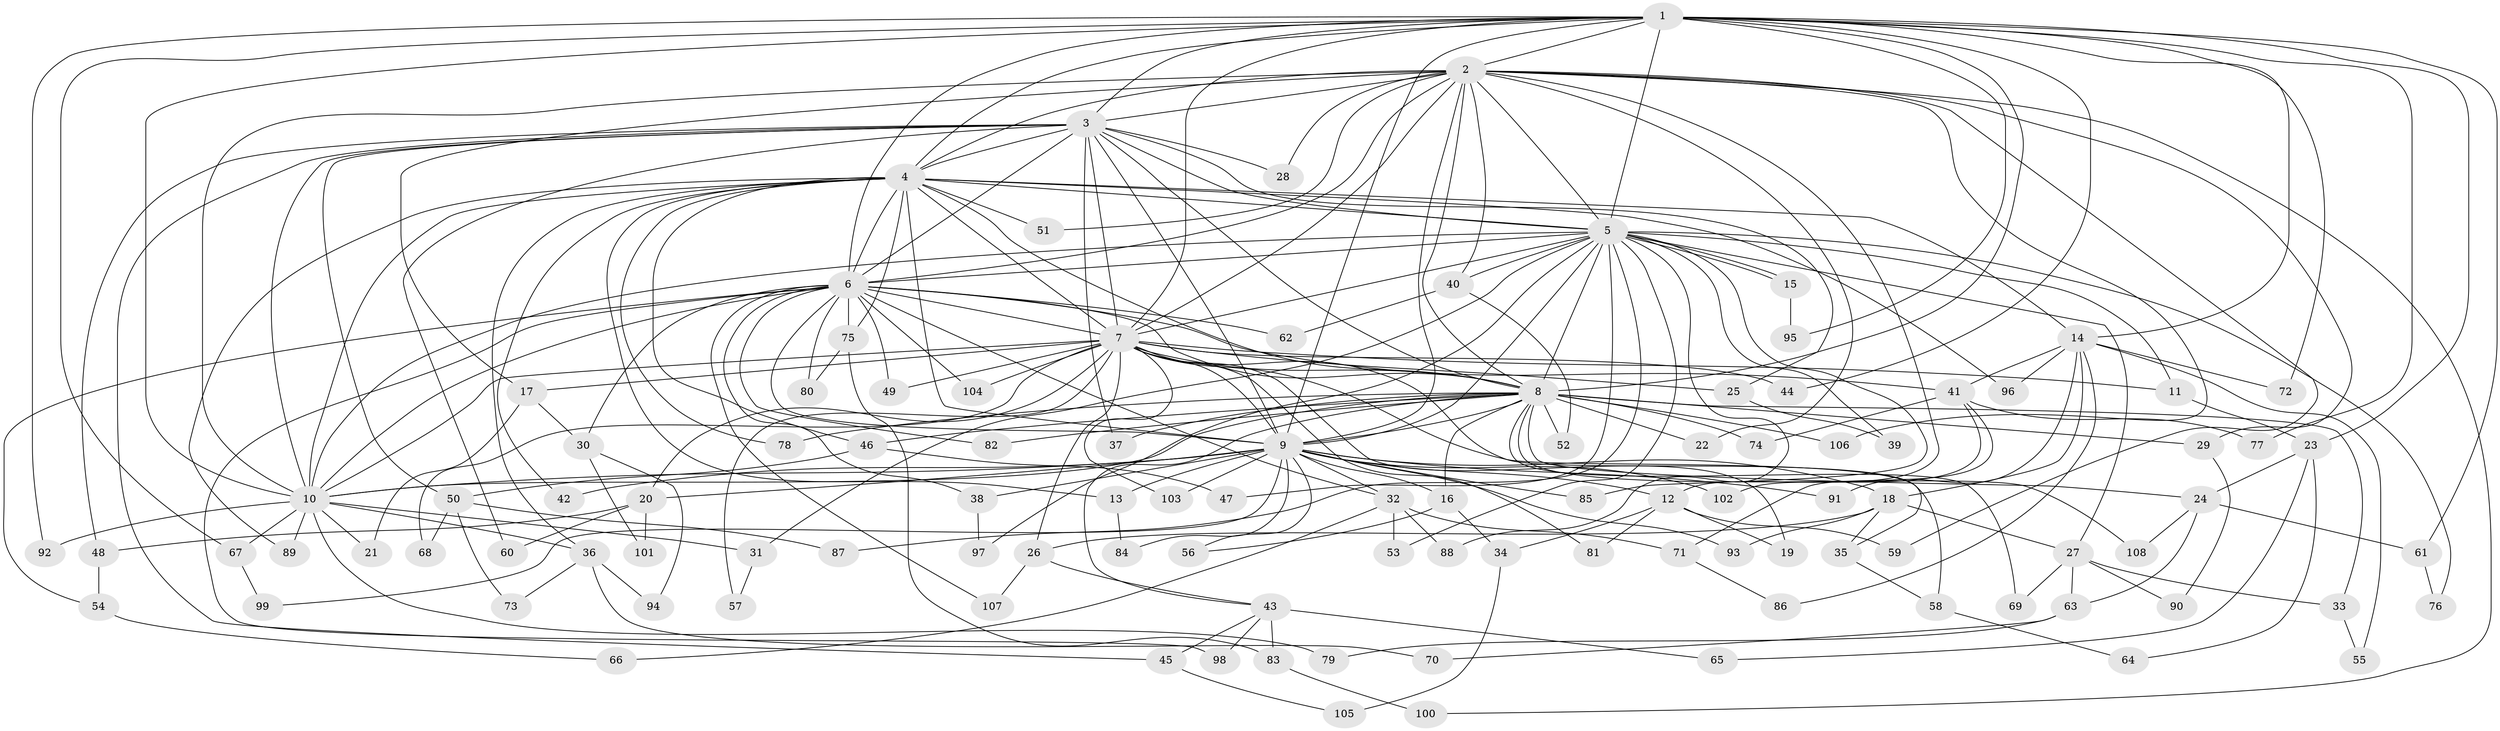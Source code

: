 // coarse degree distribution, {15: 0.012195121951219513, 17: 0.012195121951219513, 14: 0.024390243902439025, 18: 0.012195121951219513, 20: 0.012195121951219513, 32: 0.012195121951219513, 23: 0.012195121951219513, 21: 0.012195121951219513, 3: 0.15853658536585366, 5: 0.08536585365853659, 2: 0.5365853658536586, 12: 0.012195121951219513, 4: 0.06097560975609756, 6: 0.024390243902439025, 8: 0.012195121951219513}
// Generated by graph-tools (version 1.1) at 2025/41/03/06/25 10:41:37]
// undirected, 108 vertices, 241 edges
graph export_dot {
graph [start="1"]
  node [color=gray90,style=filled];
  1;
  2;
  3;
  4;
  5;
  6;
  7;
  8;
  9;
  10;
  11;
  12;
  13;
  14;
  15;
  16;
  17;
  18;
  19;
  20;
  21;
  22;
  23;
  24;
  25;
  26;
  27;
  28;
  29;
  30;
  31;
  32;
  33;
  34;
  35;
  36;
  37;
  38;
  39;
  40;
  41;
  42;
  43;
  44;
  45;
  46;
  47;
  48;
  49;
  50;
  51;
  52;
  53;
  54;
  55;
  56;
  57;
  58;
  59;
  60;
  61;
  62;
  63;
  64;
  65;
  66;
  67;
  68;
  69;
  70;
  71;
  72;
  73;
  74;
  75;
  76;
  77;
  78;
  79;
  80;
  81;
  82;
  83;
  84;
  85;
  86;
  87;
  88;
  89;
  90;
  91;
  92;
  93;
  94;
  95;
  96;
  97;
  98;
  99;
  100;
  101;
  102;
  103;
  104;
  105;
  106;
  107;
  108;
  1 -- 2;
  1 -- 3;
  1 -- 4;
  1 -- 5;
  1 -- 6;
  1 -- 7;
  1 -- 8;
  1 -- 9;
  1 -- 10;
  1 -- 14;
  1 -- 23;
  1 -- 44;
  1 -- 61;
  1 -- 67;
  1 -- 72;
  1 -- 77;
  1 -- 92;
  1 -- 95;
  2 -- 3;
  2 -- 4;
  2 -- 5;
  2 -- 6;
  2 -- 7;
  2 -- 8;
  2 -- 9;
  2 -- 10;
  2 -- 12;
  2 -- 17;
  2 -- 22;
  2 -- 28;
  2 -- 29;
  2 -- 40;
  2 -- 51;
  2 -- 59;
  2 -- 100;
  2 -- 106;
  3 -- 4;
  3 -- 5;
  3 -- 6;
  3 -- 7;
  3 -- 8;
  3 -- 9;
  3 -- 10;
  3 -- 25;
  3 -- 28;
  3 -- 37;
  3 -- 45;
  3 -- 48;
  3 -- 50;
  3 -- 60;
  4 -- 5;
  4 -- 6;
  4 -- 7;
  4 -- 8;
  4 -- 9;
  4 -- 10;
  4 -- 13;
  4 -- 14;
  4 -- 36;
  4 -- 42;
  4 -- 46;
  4 -- 51;
  4 -- 75;
  4 -- 78;
  4 -- 89;
  4 -- 96;
  5 -- 6;
  5 -- 7;
  5 -- 8;
  5 -- 9;
  5 -- 10;
  5 -- 11;
  5 -- 15;
  5 -- 15;
  5 -- 27;
  5 -- 31;
  5 -- 39;
  5 -- 40;
  5 -- 47;
  5 -- 53;
  5 -- 76;
  5 -- 85;
  5 -- 87;
  5 -- 88;
  5 -- 97;
  6 -- 7;
  6 -- 8;
  6 -- 9;
  6 -- 10;
  6 -- 30;
  6 -- 32;
  6 -- 38;
  6 -- 41;
  6 -- 49;
  6 -- 54;
  6 -- 62;
  6 -- 75;
  6 -- 80;
  6 -- 82;
  6 -- 98;
  6 -- 104;
  6 -- 107;
  7 -- 8;
  7 -- 9;
  7 -- 10;
  7 -- 11;
  7 -- 17;
  7 -- 19;
  7 -- 20;
  7 -- 25;
  7 -- 26;
  7 -- 35;
  7 -- 44;
  7 -- 49;
  7 -- 57;
  7 -- 58;
  7 -- 68;
  7 -- 81;
  7 -- 103;
  7 -- 104;
  8 -- 9;
  8 -- 10;
  8 -- 16;
  8 -- 22;
  8 -- 24;
  8 -- 29;
  8 -- 33;
  8 -- 37;
  8 -- 43;
  8 -- 46;
  8 -- 52;
  8 -- 69;
  8 -- 74;
  8 -- 78;
  8 -- 82;
  8 -- 106;
  8 -- 108;
  9 -- 10;
  9 -- 12;
  9 -- 13;
  9 -- 16;
  9 -- 18;
  9 -- 20;
  9 -- 32;
  9 -- 38;
  9 -- 42;
  9 -- 56;
  9 -- 84;
  9 -- 85;
  9 -- 91;
  9 -- 93;
  9 -- 99;
  9 -- 102;
  9 -- 103;
  10 -- 21;
  10 -- 31;
  10 -- 36;
  10 -- 67;
  10 -- 79;
  10 -- 89;
  10 -- 92;
  11 -- 23;
  12 -- 19;
  12 -- 34;
  12 -- 59;
  12 -- 81;
  13 -- 84;
  14 -- 18;
  14 -- 41;
  14 -- 55;
  14 -- 72;
  14 -- 86;
  14 -- 91;
  14 -- 96;
  15 -- 95;
  16 -- 34;
  16 -- 56;
  17 -- 21;
  17 -- 30;
  18 -- 26;
  18 -- 27;
  18 -- 35;
  18 -- 93;
  20 -- 48;
  20 -- 60;
  20 -- 101;
  23 -- 24;
  23 -- 64;
  23 -- 65;
  24 -- 61;
  24 -- 63;
  24 -- 108;
  25 -- 39;
  26 -- 43;
  26 -- 107;
  27 -- 33;
  27 -- 63;
  27 -- 69;
  27 -- 90;
  29 -- 90;
  30 -- 94;
  30 -- 101;
  31 -- 57;
  32 -- 53;
  32 -- 66;
  32 -- 71;
  32 -- 88;
  33 -- 55;
  34 -- 105;
  35 -- 58;
  36 -- 70;
  36 -- 73;
  36 -- 94;
  38 -- 97;
  40 -- 52;
  40 -- 62;
  41 -- 71;
  41 -- 74;
  41 -- 77;
  41 -- 102;
  43 -- 45;
  43 -- 65;
  43 -- 83;
  43 -- 98;
  45 -- 105;
  46 -- 47;
  46 -- 50;
  48 -- 54;
  50 -- 68;
  50 -- 73;
  50 -- 87;
  54 -- 66;
  58 -- 64;
  61 -- 76;
  63 -- 70;
  63 -- 79;
  67 -- 99;
  71 -- 86;
  75 -- 80;
  75 -- 83;
  83 -- 100;
}
